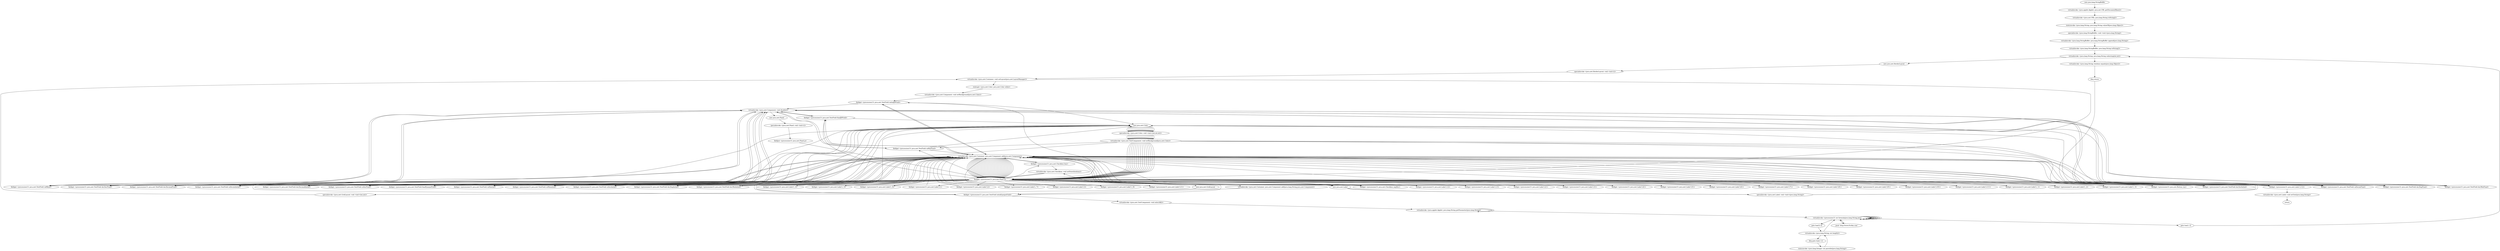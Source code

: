 digraph "" {
"new java.lang.StringBuffer";
 "new java.lang.StringBuffer"->"virtualinvoke <java.applet.Applet: java.net.URL getDocumentBase()>";
 "virtualinvoke <java.applet.Applet: java.net.URL getDocumentBase()>"->"virtualinvoke <java.net.URL: java.lang.String toString()>";
 "virtualinvoke <java.net.URL: java.lang.String toString()>"->"staticinvoke <java.lang.String: java.lang.String valueOf(java.lang.Object)>";
 "staticinvoke <java.lang.String: java.lang.String valueOf(java.lang.Object)>"->"specialinvoke <java.lang.StringBuffer: void <init>(java.lang.String)>";
 "specialinvoke <java.lang.StringBuffer: void <init>(java.lang.String)>"->"virtualinvoke <java.lang.StringBuffer: java.lang.StringBuffer append(java.lang.String)>";
 "virtualinvoke <java.lang.StringBuffer: java.lang.StringBuffer append(java.lang.String)>"->"virtualinvoke <java.lang.StringBuffer: java.lang.String toString()>";
 "virtualinvoke <java.lang.StringBuffer: java.lang.String toString()>"->"virtualinvoke <java.lang.String: java.lang.String substring(int,int)>";
 "virtualinvoke <java.lang.String: java.lang.String substring(int,int)>"->"new java.awt.BorderLayout";
 "new java.awt.BorderLayout"->"specialinvoke <java.awt.BorderLayout: void <init>()>";
 "specialinvoke <java.awt.BorderLayout: void <init>()>"->"virtualinvoke <java.awt.Container: void setLayout(java.awt.LayoutManager)>";
 "virtualinvoke <java.awt.Container: void setLayout(java.awt.LayoutManager)>"->"staticget <java.awt.Color: java.awt.Color white>";
 "staticget <java.awt.Color: java.awt.Color white>"->"virtualinvoke <java.awt.Component: void setBackground(java.awt.Color)>";
 "virtualinvoke <java.awt.Component: void setBackground(java.awt.Color)>"->"fieldget <precession13: java.awt.TextField initialJDField>";
 "fieldget <precession13: java.awt.TextField initialJDField>"->"virtualinvoke <java.awt.Component: void disable()>";
 "virtualinvoke <java.awt.Component: void disable()>"->"fieldget <precession13: java.awt.TextField finalJDField>";
 "fieldget <precession13: java.awt.TextField finalJDField>"->"virtualinvoke <java.awt.Component: void disable()>";
 "virtualinvoke <java.awt.Component: void disable()>"->"fieldget <precession13: java.awt.TextField raHfinal>";
 "fieldget <precession13: java.awt.TextField raHfinal>"->"virtualinvoke <java.awt.Component: void disable()>";
 "virtualinvoke <java.awt.Component: void disable()>"->"fieldget <precession13: java.awt.TextField raMinFinal>";
 "fieldget <precession13: java.awt.TextField raMinFinal>"->"virtualinvoke <java.awt.Component: void disable()>";
 "virtualinvoke <java.awt.Component: void disable()>"->"fieldget <precession13: java.awt.TextField raSecFinal>";
 "fieldget <precession13: java.awt.TextField raSecFinal>"->"virtualinvoke <java.awt.Component: void disable()>";
 "virtualinvoke <java.awt.Component: void disable()>"->"fieldget <precession13: java.awt.TextField raDecimFinal>";
 "fieldget <precession13: java.awt.TextField raDecimFinal>"->"virtualinvoke <java.awt.Component: void disable()>";
 "virtualinvoke <java.awt.Component: void disable()>"->"fieldget <precession13: java.awt.TextField decDegFinal>";
 "fieldget <precession13: java.awt.TextField decDegFinal>"->"virtualinvoke <java.awt.Component: void disable()>";
 "virtualinvoke <java.awt.Component: void disable()>"->"fieldget <precession13: java.awt.TextField decMinFinal>";
 "fieldget <precession13: java.awt.TextField decMinFinal>"->"virtualinvoke <java.awt.Component: void disable()>";
 "virtualinvoke <java.awt.Component: void disable()>"->"fieldget <precession13: java.awt.TextField decSecFinal>";
 "fieldget <precession13: java.awt.TextField decSecFinal>"->"virtualinvoke <java.awt.Component: void disable()>";
 "virtualinvoke <java.awt.Component: void disable()>"->"fieldget <precession13: java.awt.TextField decDecimalFinal>";
 "fieldget <precession13: java.awt.TextField decDecimalFinal>"->"virtualinvoke <java.awt.Component: void disable()>";
 "virtualinvoke <java.awt.Component: void disable()>"->"fieldget <precession13: java.awt.TextField raDecimInitial>";
 "fieldget <precession13: java.awt.TextField raDecimInitial>"->"virtualinvoke <java.awt.Component: void disable()>";
 "virtualinvoke <java.awt.Component: void disable()>"->"fieldget <precession13: java.awt.TextField decDecimalInitial>";
 "fieldget <precession13: java.awt.TextField decDecimalInitial>"->"virtualinvoke <java.awt.Component: void disable()>";
 "virtualinvoke <java.awt.Component: void disable()>"->"new java.awt.Panel";
 "new java.awt.Panel"->"specialinvoke <java.awt.Panel: void <init>()>";
 "specialinvoke <java.awt.Panel: void <init>()>"->"fieldput <precession13: java.awt.Panel p>";
 "fieldput <precession13: java.awt.Panel p>"->"fieldget <precession13: java.awt.Panel p>";
 "fieldget <precession13: java.awt.Panel p>"->"new java.awt.GridLayout";
 "new java.awt.GridLayout"->"specialinvoke <java.awt.GridLayout: void <init>(int,int)>";
 "specialinvoke <java.awt.GridLayout: void <init>(int,int)>"->"virtualinvoke <java.awt.Container: void setLayout(java.awt.LayoutManager)>";
 "virtualinvoke <java.awt.Container: void setLayout(java.awt.LayoutManager)>"->"fieldget <precession13: java.awt.Panel p>";
 "fieldget <precession13: java.awt.Panel p>"->"fieldget <precession13: java.awt.Label L11>";
 "fieldget <precession13: java.awt.Label L11>"->"virtualinvoke <java.awt.Container: java.awt.Component add(java.awt.Component)>";
 "virtualinvoke <java.awt.Container: java.awt.Component add(java.awt.Component)>"->"fieldget <precession13: java.awt.Panel p>";
 "fieldget <precession13: java.awt.Panel p>"->"fieldget <precession13: java.awt.Label L12>";
 "fieldget <precession13: java.awt.Label L12>"->"virtualinvoke <java.awt.Container: java.awt.Component add(java.awt.Component)>";
 "virtualinvoke <java.awt.Container: java.awt.Component add(java.awt.Component)>"->"fieldget <precession13: java.awt.Panel p>";
 "fieldget <precession13: java.awt.Panel p>"->"fieldget <precession13: java.awt.Label L13>";
 "fieldget <precession13: java.awt.Label L13>"->"virtualinvoke <java.awt.Container: java.awt.Component add(java.awt.Component)>";
 "virtualinvoke <java.awt.Container: java.awt.Component add(java.awt.Component)>"->"fieldget <precession13: java.awt.Panel p>";
 "fieldget <precession13: java.awt.Panel p>"->"fieldget <precession13: java.awt.Label L21>";
 "fieldget <precession13: java.awt.Label L21>"->"virtualinvoke <java.awt.Container: java.awt.Component add(java.awt.Component)>";
 "virtualinvoke <java.awt.Container: java.awt.Component add(java.awt.Component)>"->"fieldget <precession13: java.awt.TextField initalEpoqueField>";
 "fieldget <precession13: java.awt.TextField initalEpoqueField>"->"new java.awt.Color";
 "new java.awt.Color"->"specialinvoke <java.awt.Color: void <init>(int,int,int)>";
 "specialinvoke <java.awt.Color: void <init>(int,int,int)>"->"virtualinvoke <java.awt.TextComponent: void setBackground(java.awt.Color)>";
 "virtualinvoke <java.awt.TextComponent: void setBackground(java.awt.Color)>"->"fieldget <precession13: java.awt.Panel p>";
 "fieldget <precession13: java.awt.Panel p>"->"fieldget <precession13: java.awt.TextField initalEpoqueField>";
 "fieldget <precession13: java.awt.TextField initalEpoqueField>"->"virtualinvoke <java.awt.Container: java.awt.Component add(java.awt.Component)>";
 "virtualinvoke <java.awt.Container: java.awt.Component add(java.awt.Component)>"->"fieldget <precession13: java.awt.TextField finalEpoqueField>";
 "fieldget <precession13: java.awt.TextField finalEpoqueField>"->"new java.awt.Color";
 "new java.awt.Color"->"specialinvoke <java.awt.Color: void <init>(int,int,int)>";
 "specialinvoke <java.awt.Color: void <init>(int,int,int)>"->"virtualinvoke <java.awt.TextComponent: void setBackground(java.awt.Color)>";
 "virtualinvoke <java.awt.TextComponent: void setBackground(java.awt.Color)>"->"fieldget <precession13: java.awt.Panel p>";
 "fieldget <precession13: java.awt.Panel p>"->"fieldget <precession13: java.awt.TextField finalEpoqueField>";
 "fieldget <precession13: java.awt.TextField finalEpoqueField>"->"virtualinvoke <java.awt.Container: java.awt.Component add(java.awt.Component)>";
 "virtualinvoke <java.awt.Container: java.awt.Component add(java.awt.Component)>"->"fieldget <precession13: java.awt.Panel p>";
 "fieldget <precession13: java.awt.Panel p>"->"fieldget <precession13: java.awt.Label L31>";
 "fieldget <precession13: java.awt.Label L31>"->"virtualinvoke <java.awt.Container: java.awt.Component add(java.awt.Component)>";
 "virtualinvoke <java.awt.Container: java.awt.Component add(java.awt.Component)>"->"fieldget <precession13: java.awt.TextField initialJDField>";
 "fieldget <precession13: java.awt.TextField initialJDField>"->"new java.awt.Color";
 "new java.awt.Color"->"specialinvoke <java.awt.Color: void <init>(int,int,int)>";
 "specialinvoke <java.awt.Color: void <init>(int,int,int)>"->"virtualinvoke <java.awt.TextComponent: void setBackground(java.awt.Color)>";
 "virtualinvoke <java.awt.TextComponent: void setBackground(java.awt.Color)>"->"fieldget <precession13: java.awt.Panel p>";
 "fieldget <precession13: java.awt.Panel p>"->"fieldget <precession13: java.awt.TextField initialJDField>";
 "fieldget <precession13: java.awt.TextField initialJDField>"->"virtualinvoke <java.awt.Container: java.awt.Component add(java.awt.Component)>";
 "virtualinvoke <java.awt.Container: java.awt.Component add(java.awt.Component)>"->"fieldget <precession13: java.awt.TextField finalJDField>";
 "fieldget <precession13: java.awt.TextField finalJDField>"->"new java.awt.Color";
 "new java.awt.Color"->"specialinvoke <java.awt.Color: void <init>(int,int,int)>";
 "specialinvoke <java.awt.Color: void <init>(int,int,int)>"->"virtualinvoke <java.awt.TextComponent: void setBackground(java.awt.Color)>";
 "virtualinvoke <java.awt.TextComponent: void setBackground(java.awt.Color)>"->"fieldget <precession13: java.awt.Panel p>";
 "fieldget <precession13: java.awt.Panel p>"->"fieldget <precession13: java.awt.TextField finalJDField>";
 "fieldget <precession13: java.awt.TextField finalJDField>"->"virtualinvoke <java.awt.Container: java.awt.Component add(java.awt.Component)>";
 "virtualinvoke <java.awt.Container: java.awt.Component add(java.awt.Component)>"->"fieldget <precession13: java.awt.Panel p>";
 "fieldget <precession13: java.awt.Panel p>"->"fieldget <precession13: java.awt.Label L41>";
 "fieldget <precession13: java.awt.Label L41>"->"virtualinvoke <java.awt.Container: java.awt.Component add(java.awt.Component)>";
 "virtualinvoke <java.awt.Container: java.awt.Component add(java.awt.Component)>"->"fieldget <precession13: java.awt.TextField raHinitial>";
 "fieldget <precession13: java.awt.TextField raHinitial>"->"new java.awt.Color";
 "new java.awt.Color"->"specialinvoke <java.awt.Color: void <init>(int,int,int)>";
 "specialinvoke <java.awt.Color: void <init>(int,int,int)>"->"virtualinvoke <java.awt.TextComponent: void setBackground(java.awt.Color)>";
 "virtualinvoke <java.awt.TextComponent: void setBackground(java.awt.Color)>"->"fieldget <precession13: java.awt.Panel p>";
 "fieldget <precession13: java.awt.Panel p>"->"fieldget <precession13: java.awt.TextField raHinitial>";
 "fieldget <precession13: java.awt.TextField raHinitial>"->"virtualinvoke <java.awt.Container: java.awt.Component add(java.awt.Component)>";
 "virtualinvoke <java.awt.Container: java.awt.Component add(java.awt.Component)>"->"fieldget <precession13: java.awt.TextField raHfinal>";
 "fieldget <precession13: java.awt.TextField raHfinal>"->"new java.awt.Color";
 "new java.awt.Color"->"specialinvoke <java.awt.Color: void <init>(int,int,int)>";
 "specialinvoke <java.awt.Color: void <init>(int,int,int)>"->"virtualinvoke <java.awt.TextComponent: void setBackground(java.awt.Color)>";
 "virtualinvoke <java.awt.TextComponent: void setBackground(java.awt.Color)>"->"fieldget <precession13: java.awt.Panel p>";
 "fieldget <precession13: java.awt.Panel p>"->"fieldget <precession13: java.awt.TextField raHfinal>";
 "fieldget <precession13: java.awt.TextField raHfinal>"->"virtualinvoke <java.awt.Container: java.awt.Component add(java.awt.Component)>";
 "virtualinvoke <java.awt.Container: java.awt.Component add(java.awt.Component)>"->"fieldget <precession13: java.awt.Panel p>";
 "fieldget <precession13: java.awt.Panel p>"->"fieldget <precession13: java.awt.Label L51>";
 "fieldget <precession13: java.awt.Label L51>"->"virtualinvoke <java.awt.Container: java.awt.Component add(java.awt.Component)>";
 "virtualinvoke <java.awt.Container: java.awt.Component add(java.awt.Component)>"->"fieldget <precession13: java.awt.Panel p>";
 "fieldget <precession13: java.awt.Panel p>"->"fieldget <precession13: java.awt.TextField raMininitial>";
 "fieldget <precession13: java.awt.TextField raMininitial>"->"virtualinvoke <java.awt.Container: java.awt.Component add(java.awt.Component)>";
 "virtualinvoke <java.awt.Container: java.awt.Component add(java.awt.Component)>"->"fieldget <precession13: java.awt.TextField raMininitial>";
 "fieldget <precession13: java.awt.TextField raMininitial>"->"new java.awt.Color";
 "new java.awt.Color"->"specialinvoke <java.awt.Color: void <init>(int,int,int)>";
 "specialinvoke <java.awt.Color: void <init>(int,int,int)>"->"virtualinvoke <java.awt.TextComponent: void setBackground(java.awt.Color)>";
 "virtualinvoke <java.awt.TextComponent: void setBackground(java.awt.Color)>"->"fieldget <precession13: java.awt.TextField raMinFinal>";
 "fieldget <precession13: java.awt.TextField raMinFinal>"->"new java.awt.Color";
 "new java.awt.Color"->"specialinvoke <java.awt.Color: void <init>(int,int,int)>";
 "specialinvoke <java.awt.Color: void <init>(int,int,int)>"->"virtualinvoke <java.awt.TextComponent: void setBackground(java.awt.Color)>";
 "virtualinvoke <java.awt.TextComponent: void setBackground(java.awt.Color)>"->"fieldget <precession13: java.awt.Panel p>";
 "fieldget <precession13: java.awt.Panel p>"->"fieldget <precession13: java.awt.TextField raMinFinal>";
 "fieldget <precession13: java.awt.TextField raMinFinal>"->"virtualinvoke <java.awt.Container: java.awt.Component add(java.awt.Component)>";
 "virtualinvoke <java.awt.Container: java.awt.Component add(java.awt.Component)>"->"fieldget <precession13: java.awt.Panel p>";
 "fieldget <precession13: java.awt.Panel p>"->"fieldget <precession13: java.awt.Label L61>";
 "fieldget <precession13: java.awt.Label L61>"->"virtualinvoke <java.awt.Container: java.awt.Component add(java.awt.Component)>";
 "virtualinvoke <java.awt.Container: java.awt.Component add(java.awt.Component)>"->"fieldget <precession13: java.awt.Panel p>";
 "fieldget <precession13: java.awt.Panel p>"->"fieldget <precession13: java.awt.TextField raSecInitial>";
 "fieldget <precession13: java.awt.TextField raSecInitial>"->"virtualinvoke <java.awt.Container: java.awt.Component add(java.awt.Component)>";
 "virtualinvoke <java.awt.Container: java.awt.Component add(java.awt.Component)>"->"fieldget <precession13: java.awt.TextField raSecInitial>";
 "fieldget <precession13: java.awt.TextField raSecInitial>"->"new java.awt.Color";
 "new java.awt.Color"->"specialinvoke <java.awt.Color: void <init>(int,int,int)>";
 "specialinvoke <java.awt.Color: void <init>(int,int,int)>"->"virtualinvoke <java.awt.TextComponent: void setBackground(java.awt.Color)>";
 "virtualinvoke <java.awt.TextComponent: void setBackground(java.awt.Color)>"->"fieldget <precession13: java.awt.TextField raSecFinal>";
 "fieldget <precession13: java.awt.TextField raSecFinal>"->"new java.awt.Color";
 "new java.awt.Color"->"specialinvoke <java.awt.Color: void <init>(int,int,int)>";
 "specialinvoke <java.awt.Color: void <init>(int,int,int)>"->"virtualinvoke <java.awt.TextComponent: void setBackground(java.awt.Color)>";
 "virtualinvoke <java.awt.TextComponent: void setBackground(java.awt.Color)>"->"fieldget <precession13: java.awt.Panel p>";
 "fieldget <precession13: java.awt.Panel p>"->"fieldget <precession13: java.awt.TextField raSecFinal>";
 "fieldget <precession13: java.awt.TextField raSecFinal>"->"virtualinvoke <java.awt.Container: java.awt.Component add(java.awt.Component)>";
 "virtualinvoke <java.awt.Container: java.awt.Component add(java.awt.Component)>"->"fieldget <precession13: java.awt.Panel p>";
 "fieldget <precession13: java.awt.Panel p>"->"fieldget <precession13: java.awt.Label L71>";
 "fieldget <precession13: java.awt.Label L71>"->"virtualinvoke <java.awt.Container: java.awt.Component add(java.awt.Component)>";
 "virtualinvoke <java.awt.Container: java.awt.Component add(java.awt.Component)>"->"fieldget <precession13: java.awt.Panel p>";
 "fieldget <precession13: java.awt.Panel p>"->"fieldget <precession13: java.awt.TextField raDecimInitial>";
 "fieldget <precession13: java.awt.TextField raDecimInitial>"->"virtualinvoke <java.awt.Container: java.awt.Component add(java.awt.Component)>";
 "virtualinvoke <java.awt.Container: java.awt.Component add(java.awt.Component)>"->"fieldget <precession13: java.awt.TextField raDecimInitial>";
 "fieldget <precession13: java.awt.TextField raDecimInitial>"->"new java.awt.Color";
 "new java.awt.Color"->"specialinvoke <java.awt.Color: void <init>(int,int,int)>";
 "specialinvoke <java.awt.Color: void <init>(int,int,int)>"->"virtualinvoke <java.awt.TextComponent: void setBackground(java.awt.Color)>";
 "virtualinvoke <java.awt.TextComponent: void setBackground(java.awt.Color)>"->"fieldget <precession13: java.awt.TextField raDecimFinal>";
 "fieldget <precession13: java.awt.TextField raDecimFinal>"->"new java.awt.Color";
 "new java.awt.Color"->"specialinvoke <java.awt.Color: void <init>(int,int,int)>";
 "specialinvoke <java.awt.Color: void <init>(int,int,int)>"->"virtualinvoke <java.awt.TextComponent: void setBackground(java.awt.Color)>";
 "virtualinvoke <java.awt.TextComponent: void setBackground(java.awt.Color)>"->"fieldget <precession13: java.awt.Panel p>";
 "fieldget <precession13: java.awt.Panel p>"->"fieldget <precession13: java.awt.TextField raDecimFinal>";
 "fieldget <precession13: java.awt.TextField raDecimFinal>"->"virtualinvoke <java.awt.Container: java.awt.Component add(java.awt.Component)>";
 "virtualinvoke <java.awt.Container: java.awt.Component add(java.awt.Component)>"->"fieldget <precession13: java.awt.Panel p>";
 "fieldget <precession13: java.awt.Panel p>"->"fieldget <precession13: java.awt.Label L81>";
 "fieldget <precession13: java.awt.Label L81>"->"virtualinvoke <java.awt.Container: java.awt.Component add(java.awt.Component)>";
 "virtualinvoke <java.awt.Container: java.awt.Component add(java.awt.Component)>"->"fieldget <precession13: java.awt.Panel p>";
 "fieldget <precession13: java.awt.Panel p>"->"fieldget <precession13: java.awt.TextField decDegInitial>";
 "fieldget <precession13: java.awt.TextField decDegInitial>"->"virtualinvoke <java.awt.Container: java.awt.Component add(java.awt.Component)>";
 "virtualinvoke <java.awt.Container: java.awt.Component add(java.awt.Component)>"->"fieldget <precession13: java.awt.TextField decDegInitial>";
 "fieldget <precession13: java.awt.TextField decDegInitial>"->"new java.awt.Color";
 "new java.awt.Color"->"specialinvoke <java.awt.Color: void <init>(int,int,int)>";
 "specialinvoke <java.awt.Color: void <init>(int,int,int)>"->"virtualinvoke <java.awt.TextComponent: void setBackground(java.awt.Color)>";
 "virtualinvoke <java.awt.TextComponent: void setBackground(java.awt.Color)>"->"fieldget <precession13: java.awt.TextField decDegFinal>";
 "fieldget <precession13: java.awt.TextField decDegFinal>"->"new java.awt.Color";
 "new java.awt.Color"->"specialinvoke <java.awt.Color: void <init>(int,int,int)>";
 "specialinvoke <java.awt.Color: void <init>(int,int,int)>"->"virtualinvoke <java.awt.TextComponent: void setBackground(java.awt.Color)>";
 "virtualinvoke <java.awt.TextComponent: void setBackground(java.awt.Color)>"->"fieldget <precession13: java.awt.Panel p>";
 "fieldget <precession13: java.awt.Panel p>"->"fieldget <precession13: java.awt.TextField decDegFinal>";
 "fieldget <precession13: java.awt.TextField decDegFinal>"->"virtualinvoke <java.awt.Container: java.awt.Component add(java.awt.Component)>";
 "virtualinvoke <java.awt.Container: java.awt.Component add(java.awt.Component)>"->"fieldget <precession13: java.awt.Panel p>";
 "fieldget <precession13: java.awt.Panel p>"->"fieldget <precession13: java.awt.Label L91>";
 "fieldget <precession13: java.awt.Label L91>"->"virtualinvoke <java.awt.Container: java.awt.Component add(java.awt.Component)>";
 "virtualinvoke <java.awt.Container: java.awt.Component add(java.awt.Component)>"->"fieldget <precession13: java.awt.Panel p>";
 "fieldget <precession13: java.awt.Panel p>"->"fieldget <precession13: java.awt.TextField decMinInitial>";
 "fieldget <precession13: java.awt.TextField decMinInitial>"->"virtualinvoke <java.awt.Container: java.awt.Component add(java.awt.Component)>";
 "virtualinvoke <java.awt.Container: java.awt.Component add(java.awt.Component)>"->"fieldget <precession13: java.awt.TextField decMinInitial>";
 "fieldget <precession13: java.awt.TextField decMinInitial>"->"new java.awt.Color";
 "new java.awt.Color"->"specialinvoke <java.awt.Color: void <init>(int,int,int)>";
 "specialinvoke <java.awt.Color: void <init>(int,int,int)>"->"virtualinvoke <java.awt.TextComponent: void setBackground(java.awt.Color)>";
 "virtualinvoke <java.awt.TextComponent: void setBackground(java.awt.Color)>"->"fieldget <precession13: java.awt.TextField decMinFinal>";
 "fieldget <precession13: java.awt.TextField decMinFinal>"->"new java.awt.Color";
 "new java.awt.Color"->"specialinvoke <java.awt.Color: void <init>(int,int,int)>";
 "specialinvoke <java.awt.Color: void <init>(int,int,int)>"->"virtualinvoke <java.awt.TextComponent: void setBackground(java.awt.Color)>";
 "virtualinvoke <java.awt.TextComponent: void setBackground(java.awt.Color)>"->"fieldget <precession13: java.awt.Panel p>";
 "fieldget <precession13: java.awt.Panel p>"->"fieldget <precession13: java.awt.TextField decMinFinal>";
 "fieldget <precession13: java.awt.TextField decMinFinal>"->"virtualinvoke <java.awt.Container: java.awt.Component add(java.awt.Component)>";
 "virtualinvoke <java.awt.Container: java.awt.Component add(java.awt.Component)>"->"fieldget <precession13: java.awt.Panel p>";
 "fieldget <precession13: java.awt.Panel p>"->"fieldget <precession13: java.awt.Label L101>";
 "fieldget <precession13: java.awt.Label L101>"->"virtualinvoke <java.awt.Container: java.awt.Component add(java.awt.Component)>";
 "virtualinvoke <java.awt.Container: java.awt.Component add(java.awt.Component)>"->"fieldget <precession13: java.awt.TextField decSecInitial>";
 "fieldget <precession13: java.awt.TextField decSecInitial>"->"new java.awt.Color";
 "new java.awt.Color"->"specialinvoke <java.awt.Color: void <init>(int,int,int)>";
 "specialinvoke <java.awt.Color: void <init>(int,int,int)>"->"virtualinvoke <java.awt.TextComponent: void setBackground(java.awt.Color)>";
 "virtualinvoke <java.awt.TextComponent: void setBackground(java.awt.Color)>"->"fieldget <precession13: java.awt.Panel p>";
 "fieldget <precession13: java.awt.Panel p>"->"fieldget <precession13: java.awt.TextField decSecInitial>";
 "fieldget <precession13: java.awt.TextField decSecInitial>"->"virtualinvoke <java.awt.Container: java.awt.Component add(java.awt.Component)>";
 "virtualinvoke <java.awt.Container: java.awt.Component add(java.awt.Component)>"->"fieldget <precession13: java.awt.TextField decSecFinal>";
 "fieldget <precession13: java.awt.TextField decSecFinal>"->"new java.awt.Color";
 "new java.awt.Color"->"specialinvoke <java.awt.Color: void <init>(int,int,int)>";
 "specialinvoke <java.awt.Color: void <init>(int,int,int)>"->"virtualinvoke <java.awt.TextComponent: void setBackground(java.awt.Color)>";
 "virtualinvoke <java.awt.TextComponent: void setBackground(java.awt.Color)>"->"fieldget <precession13: java.awt.Panel p>";
 "fieldget <precession13: java.awt.Panel p>"->"fieldget <precession13: java.awt.TextField decSecFinal>";
 "fieldget <precession13: java.awt.TextField decSecFinal>"->"virtualinvoke <java.awt.Container: java.awt.Component add(java.awt.Component)>";
 "virtualinvoke <java.awt.Container: java.awt.Component add(java.awt.Component)>"->"fieldget <precession13: java.awt.Checkbox negDec>";
 "fieldget <precession13: java.awt.Checkbox negDec>"->"virtualinvoke <java.awt.Checkbox: void setState(boolean)>";
 "virtualinvoke <java.awt.Checkbox: void setState(boolean)>"->"fieldget <precession13: java.awt.Panel p>";
 "fieldget <precession13: java.awt.Panel p>"->"fieldget <precession13: java.awt.Checkbox negDec>";
 "fieldget <precession13: java.awt.Checkbox negDec>"->"virtualinvoke <java.awt.Container: java.awt.Component add(java.awt.Component)>";
 "virtualinvoke <java.awt.Container: java.awt.Component add(java.awt.Component)>"->"fieldget <precession13: java.awt.Panel p>";
 "fieldget <precession13: java.awt.Panel p>"->"new java.awt.Label";
 "new java.awt.Label"->"specialinvoke <java.awt.Label: void <init>(java.lang.String)>";
 "specialinvoke <java.awt.Label: void <init>(java.lang.String)>"->"virtualinvoke <java.awt.Container: java.awt.Component add(java.awt.Component)>";
 "virtualinvoke <java.awt.Container: java.awt.Component add(java.awt.Component)>"->"fieldget <precession13: java.awt.Panel p>";
 "fieldget <precession13: java.awt.Panel p>"->"new java.awt.Label";
 "new java.awt.Label"->"specialinvoke <java.awt.Label: void <init>(java.lang.String)>";
 "specialinvoke <java.awt.Label: void <init>(java.lang.String)>"->"virtualinvoke <java.awt.Container: java.awt.Component add(java.awt.Component)>";
 "virtualinvoke <java.awt.Container: java.awt.Component add(java.awt.Component)>"->"fieldget <precession13: java.awt.Panel p>";
 "fieldget <precession13: java.awt.Panel p>"->"fieldget <precession13: java.awt.Label L111>";
 "fieldget <precession13: java.awt.Label L111>"->"virtualinvoke <java.awt.Container: java.awt.Component add(java.awt.Component)>";
 "virtualinvoke <java.awt.Container: java.awt.Component add(java.awt.Component)>"->"fieldget <precession13: java.awt.TextField decDecimalInitial>";
 "fieldget <precession13: java.awt.TextField decDecimalInitial>"->"new java.awt.Color";
 "new java.awt.Color"->"specialinvoke <java.awt.Color: void <init>(int,int,int)>";
 "specialinvoke <java.awt.Color: void <init>(int,int,int)>"->"virtualinvoke <java.awt.TextComponent: void setBackground(java.awt.Color)>";
 "virtualinvoke <java.awt.TextComponent: void setBackground(java.awt.Color)>"->"fieldget <precession13: java.awt.Panel p>";
 "fieldget <precession13: java.awt.Panel p>"->"fieldget <precession13: java.awt.TextField decDecimalInitial>";
 "fieldget <precession13: java.awt.TextField decDecimalInitial>"->"virtualinvoke <java.awt.Container: java.awt.Component add(java.awt.Component)>";
 "virtualinvoke <java.awt.Container: java.awt.Component add(java.awt.Component)>"->"fieldget <precession13: java.awt.TextField decDecimalFinal>";
 "fieldget <precession13: java.awt.TextField decDecimalFinal>"->"new java.awt.Color";
 "new java.awt.Color"->"specialinvoke <java.awt.Color: void <init>(int,int,int)>";
 "specialinvoke <java.awt.Color: void <init>(int,int,int)>"->"virtualinvoke <java.awt.TextComponent: void setBackground(java.awt.Color)>";
 "virtualinvoke <java.awt.TextComponent: void setBackground(java.awt.Color)>"->"fieldget <precession13: java.awt.Panel p>";
 "fieldget <precession13: java.awt.Panel p>"->"fieldget <precession13: java.awt.TextField decDecimalFinal>";
 "fieldget <precession13: java.awt.TextField decDecimalFinal>"->"virtualinvoke <java.awt.Container: java.awt.Component add(java.awt.Component)>";
 "virtualinvoke <java.awt.Container: java.awt.Component add(java.awt.Component)>"->"fieldget <precession13: java.awt.Panel p>";
 "fieldget <precession13: java.awt.Panel p>"->"fieldget <precession13: java.awt.Label L_1>";
 "fieldget <precession13: java.awt.Label L_1>"->"virtualinvoke <java.awt.Container: java.awt.Component add(java.awt.Component)>";
 "virtualinvoke <java.awt.Container: java.awt.Component add(java.awt.Component)>"->"fieldget <precession13: java.awt.Panel p>";
 "fieldget <precession13: java.awt.Panel p>"->"fieldget <precession13: java.awt.Label L_2>";
 "fieldget <precession13: java.awt.Label L_2>"->"virtualinvoke <java.awt.Container: java.awt.Component add(java.awt.Component)>";
 "virtualinvoke <java.awt.Container: java.awt.Component add(java.awt.Component)>"->"fieldget <precession13: java.awt.Panel p>";
 "fieldget <precession13: java.awt.Panel p>"->"fieldget <precession13: java.awt.Label L_3>";
 "fieldget <precession13: java.awt.Label L_3>"->"virtualinvoke <java.awt.Container: java.awt.Component add(java.awt.Component)>";
 "virtualinvoke <java.awt.Container: java.awt.Component add(java.awt.Component)>"->"fieldget <precession13: java.awt.Checkbox box>";
 "fieldget <precession13: java.awt.Checkbox box>"->"virtualinvoke <java.awt.Checkbox: void setState(boolean)>";
 "virtualinvoke <java.awt.Checkbox: void setState(boolean)>"->"fieldget <precession13: java.awt.Panel p>";
 "fieldget <precession13: java.awt.Panel p>"->"fieldget <precession13: java.awt.Checkbox box>";
 "fieldget <precession13: java.awt.Checkbox box>"->"virtualinvoke <java.awt.Container: java.awt.Component add(java.awt.Component)>";
 "virtualinvoke <java.awt.Container: java.awt.Component add(java.awt.Component)>"->"fieldget <precession13: java.awt.Panel p>";
 "fieldget <precession13: java.awt.Panel p>"->"fieldget <precession13: java.awt.Button run>";
 "fieldget <precession13: java.awt.Button run>"->"virtualinvoke <java.awt.Container: java.awt.Component add(java.awt.Component)>";
 "virtualinvoke <java.awt.Container: java.awt.Component add(java.awt.Component)>"->"fieldget <precession13: java.awt.Panel p>";
 "fieldget <precession13: java.awt.Panel p>"->"fieldget <precession13: java.awt.Label L112>";
 "fieldget <precession13: java.awt.Label L112>"->"virtualinvoke <java.awt.Container: java.awt.Component add(java.awt.Component)>";
 "virtualinvoke <java.awt.Container: java.awt.Component add(java.awt.Component)>"->"fieldget <precession13: java.awt.Panel p>";
 "fieldget <precession13: java.awt.Panel p>"->"fieldget <precession13: java.awt.Label L_4>";
 "fieldget <precession13: java.awt.Label L_4>"->"virtualinvoke <java.awt.Container: java.awt.Component add(java.awt.Component)>";
 "virtualinvoke <java.awt.Container: java.awt.Component add(java.awt.Component)>"->"fieldget <precession13: java.awt.Panel p>";
 "fieldget <precession13: java.awt.Panel p>"->"fieldget <precession13: java.awt.Label L_5>";
 "fieldget <precession13: java.awt.Label L_5>"->"virtualinvoke <java.awt.Container: java.awt.Component add(java.awt.Component)>";
 "virtualinvoke <java.awt.Container: java.awt.Component add(java.awt.Component)>"->"fieldget <precession13: java.awt.Panel p>";
 "fieldget <precession13: java.awt.Panel p>"->"fieldget <precession13: java.awt.Label L_6>";
 "fieldget <precession13: java.awt.Label L_6>"->"virtualinvoke <java.awt.Container: java.awt.Component add(java.awt.Component)>";
 "virtualinvoke <java.awt.Container: java.awt.Component add(java.awt.Component)>"->"fieldget <precession13: java.awt.Panel p>";
 "fieldget <precession13: java.awt.Panel p>"->"fieldget <precession13: java.awt.Label L1>";
 "fieldget <precession13: java.awt.Label L1>"->"virtualinvoke <java.awt.Container: java.awt.Component add(java.awt.Component)>";
 "virtualinvoke <java.awt.Container: java.awt.Component add(java.awt.Component)>"->"fieldget <precession13: java.awt.Panel p>";
 "fieldget <precession13: java.awt.Panel p>"->"fieldget <precession13: java.awt.Label L2>";
 "fieldget <precession13: java.awt.Label L2>"->"virtualinvoke <java.awt.Container: java.awt.Component add(java.awt.Component)>";
 "virtualinvoke <java.awt.Container: java.awt.Component add(java.awt.Component)>"->"fieldget <precession13: java.awt.Panel p>";
 "fieldget <precession13: java.awt.Panel p>"->"fieldget <precession13: java.awt.Label L_7>";
 "fieldget <precession13: java.awt.Label L_7>"->"virtualinvoke <java.awt.Container: java.awt.Component add(java.awt.Component)>";
 "virtualinvoke <java.awt.Container: java.awt.Component add(java.awt.Component)>"->"fieldget <precession13: java.awt.Panel p>";
 "fieldget <precession13: java.awt.Panel p>"->"fieldget <precession13: java.awt.Label L3>";
 "fieldget <precession13: java.awt.Label L3>"->"virtualinvoke <java.awt.Container: java.awt.Component add(java.awt.Component)>";
 "virtualinvoke <java.awt.Container: java.awt.Component add(java.awt.Component)>"->"fieldget <precession13: java.awt.Panel p>";
 "fieldget <precession13: java.awt.Panel p>"->"fieldget <precession13: java.awt.Label L_8>";
 "fieldget <precession13: java.awt.Label L_8>"->"virtualinvoke <java.awt.Container: java.awt.Component add(java.awt.Component)>";
 "virtualinvoke <java.awt.Container: java.awt.Component add(java.awt.Component)>"->"fieldget <precession13: java.awt.Panel p>";
 "fieldget <precession13: java.awt.Panel p>"->"virtualinvoke <java.awt.Container: java.awt.Component add(java.lang.String,java.awt.Component)>";
 "virtualinvoke <java.awt.Container: java.awt.Component add(java.lang.String,java.awt.Component)>"->"fieldget <precession13: java.awt.TextField initalEpoqueField>";
 "fieldget <precession13: java.awt.TextField initalEpoqueField>"->"virtualinvoke <java.awt.TextComponent: void selectAll()>";
 "virtualinvoke <java.awt.TextComponent: void selectAll()>"->"virtualinvoke <java.applet.Applet: java.lang.String getParameter(java.lang.String)>";
 "virtualinvoke <java.applet.Applet: java.lang.String getParameter(java.lang.String)>"->"virtualinvoke <java.applet.Applet: java.lang.String getParameter(java.lang.String)>";
 "virtualinvoke <java.applet.Applet: java.lang.String getParameter(java.lang.String)>"->"virtualinvoke <precession13: int formula(java.lang.String,int)>";
 "virtualinvoke <precession13: int formula(java.lang.String,int)>"->"virtualinvoke <precession13: int formula(java.lang.String,int)>";
 "virtualinvoke <precession13: int formula(java.lang.String,int)>"->"virtualinvoke <precession13: int formula(java.lang.String,int)>";
 "virtualinvoke <precession13: int formula(java.lang.String,int)>"->"virtualinvoke <precession13: int formula(java.lang.String,int)>";
 "virtualinvoke <precession13: int formula(java.lang.String,int)>"->"virtualinvoke <precession13: int formula(java.lang.String,int)>";
 "virtualinvoke <precession13: int formula(java.lang.String,int)>"->"virtualinvoke <precession13: int formula(java.lang.String,int)>";
 "virtualinvoke <precession13: int formula(java.lang.String,int)>"->"virtualinvoke <precession13: int formula(java.lang.String,int)>";
 "virtualinvoke <precession13: int formula(java.lang.String,int)>"->"push 'http://www.SciAm.com'";
 "push 'http://www.SciAm.com'"->"virtualinvoke <precession13: int formula(java.lang.String,int)>";
 "virtualinvoke <precession13: int formula(java.lang.String,int)>"->"goto load.b z2";
 "goto load.b z2"->"virtualinvoke <java.lang.String: int length()>";
 "virtualinvoke <java.lang.String: int length()>"->"ifeq goto load.r r2";
 "ifeq goto load.r r2"->"staticinvoke <java.lang.Integer: int parseInt(java.lang.String)>";
 "staticinvoke <java.lang.Integer: int parseInt(java.lang.String)>"->"virtualinvoke <java.lang.String: int length()>";
 "virtualinvoke <java.lang.String: int length()>"->"virtualinvoke <precession13: int formula(java.lang.String,int)>";
 "virtualinvoke <precession13: int formula(java.lang.String,int)>"->"goto load.r r2";
 "goto load.r r2"->"virtualinvoke <java.lang.String: java.lang.String substring(int,int)>";
 "virtualinvoke <java.lang.String: java.lang.String substring(int,int)>"->"virtualinvoke <java.lang.String: boolean equals(java.lang.Object)>";
 "virtualinvoke <java.lang.String: boolean equals(java.lang.Object)>"->"ifeq return";
 "ifeq return"->"fieldget <precession13: java.awt.Label L112>";
 "fieldget <precession13: java.awt.Label L112>"->"virtualinvoke <java.awt.Label: void setText(java.lang.String)>";
 "virtualinvoke <java.awt.Label: void setText(java.lang.String)>"->"return";
}
